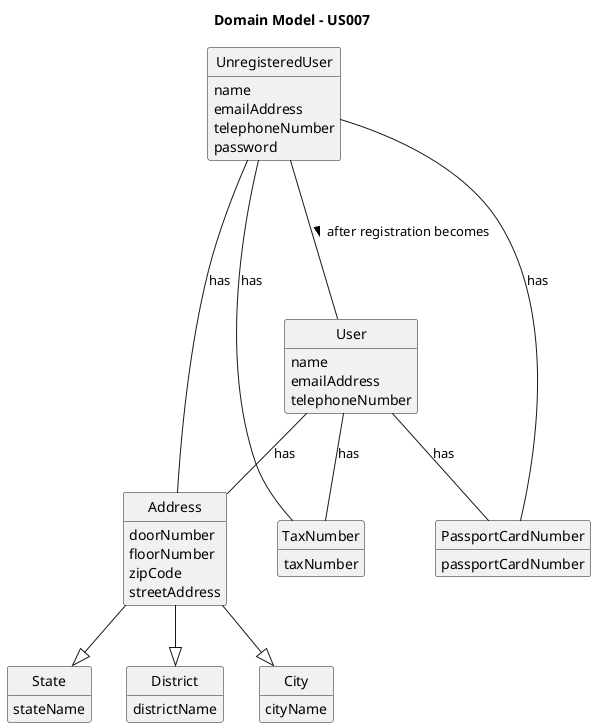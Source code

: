 @startuml
skinparam monochrome true
skinparam packageStyle rectangle
skinparam shadowing false

'left to right direction

skinparam classAttributeIconSize 0

hide circle
hide methods

title Domain Model - US007

class Address{
doorNumber
floorNumber
zipCode
streetAddress
}

class State{
stateName
}

class District{
districtName
}

class City{
cityName
}

class UnregisteredUser{
name
emailAddress
telephoneNumber
password
}

class User{
name
emailAddress
telephoneNumber
}

class PassportCardNumber{
passportCardNumber
}

class TaxNumber{
taxNumber
}

Address --|> State
Address --|> City
Address --|> District
UnregisteredUser --- User : after registration becomes >
UnregisteredUser -- Address : has
User -- Address : has
UnregisteredUser --- TaxNumber : has
UnregisteredUser -- PassportCardNumber : has
User -- TaxNumber : has
User -- PassportCardNumber : has

@enduml